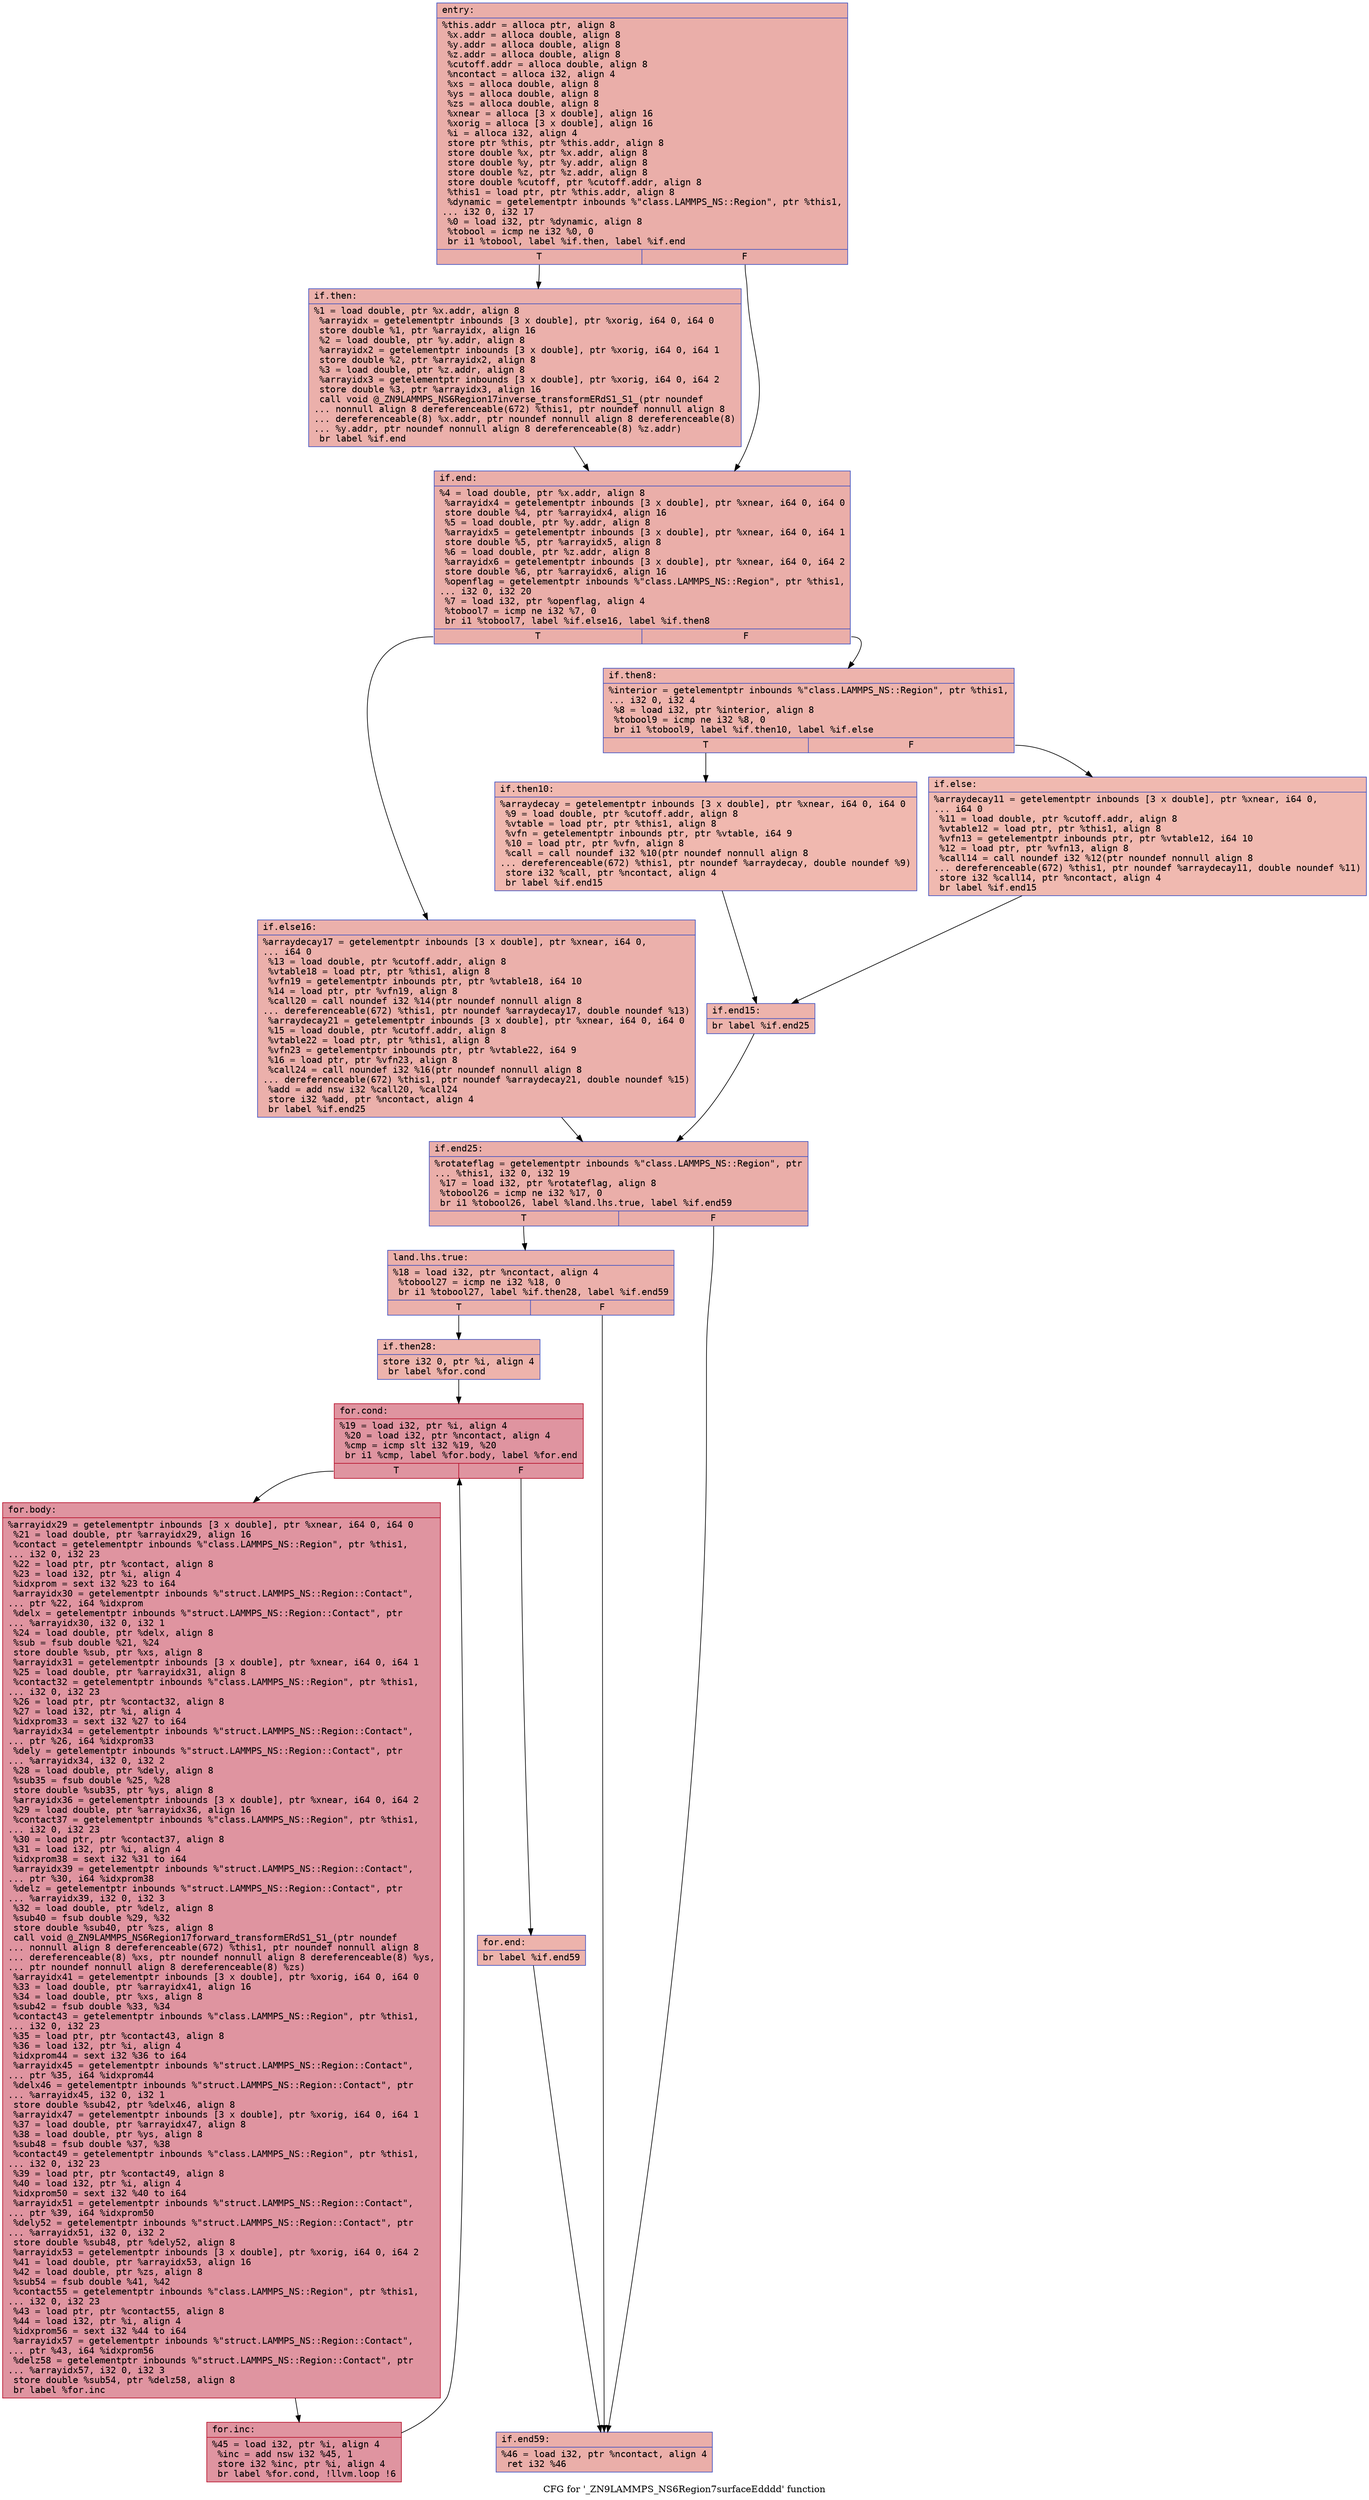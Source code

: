 digraph "CFG for '_ZN9LAMMPS_NS6Region7surfaceEdddd' function" {
	label="CFG for '_ZN9LAMMPS_NS6Region7surfaceEdddd' function";

	Node0x562b2776d130 [shape=record,color="#3d50c3ff", style=filled, fillcolor="#d0473d70" fontname="Courier",label="{entry:\l|  %this.addr = alloca ptr, align 8\l  %x.addr = alloca double, align 8\l  %y.addr = alloca double, align 8\l  %z.addr = alloca double, align 8\l  %cutoff.addr = alloca double, align 8\l  %ncontact = alloca i32, align 4\l  %xs = alloca double, align 8\l  %ys = alloca double, align 8\l  %zs = alloca double, align 8\l  %xnear = alloca [3 x double], align 16\l  %xorig = alloca [3 x double], align 16\l  %i = alloca i32, align 4\l  store ptr %this, ptr %this.addr, align 8\l  store double %x, ptr %x.addr, align 8\l  store double %y, ptr %y.addr, align 8\l  store double %z, ptr %z.addr, align 8\l  store double %cutoff, ptr %cutoff.addr, align 8\l  %this1 = load ptr, ptr %this.addr, align 8\l  %dynamic = getelementptr inbounds %\"class.LAMMPS_NS::Region\", ptr %this1,\l... i32 0, i32 17\l  %0 = load i32, ptr %dynamic, align 8\l  %tobool = icmp ne i32 %0, 0\l  br i1 %tobool, label %if.then, label %if.end\l|{<s0>T|<s1>F}}"];
	Node0x562b2776d130:s0 -> Node0x562b2776e1d0[tooltip="entry -> if.then\nProbability 62.50%" ];
	Node0x562b2776d130:s1 -> Node0x562b2776e240[tooltip="entry -> if.end\nProbability 37.50%" ];
	Node0x562b2776e1d0 [shape=record,color="#3d50c3ff", style=filled, fillcolor="#d24b4070" fontname="Courier",label="{if.then:\l|  %1 = load double, ptr %x.addr, align 8\l  %arrayidx = getelementptr inbounds [3 x double], ptr %xorig, i64 0, i64 0\l  store double %1, ptr %arrayidx, align 16\l  %2 = load double, ptr %y.addr, align 8\l  %arrayidx2 = getelementptr inbounds [3 x double], ptr %xorig, i64 0, i64 1\l  store double %2, ptr %arrayidx2, align 8\l  %3 = load double, ptr %z.addr, align 8\l  %arrayidx3 = getelementptr inbounds [3 x double], ptr %xorig, i64 0, i64 2\l  store double %3, ptr %arrayidx3, align 16\l  call void @_ZN9LAMMPS_NS6Region17inverse_transformERdS1_S1_(ptr noundef\l... nonnull align 8 dereferenceable(672) %this1, ptr noundef nonnull align 8\l... dereferenceable(8) %x.addr, ptr noundef nonnull align 8 dereferenceable(8)\l... %y.addr, ptr noundef nonnull align 8 dereferenceable(8) %z.addr)\l  br label %if.end\l}"];
	Node0x562b2776e1d0 -> Node0x562b2776e240[tooltip="if.then -> if.end\nProbability 100.00%" ];
	Node0x562b2776e240 [shape=record,color="#3d50c3ff", style=filled, fillcolor="#d0473d70" fontname="Courier",label="{if.end:\l|  %4 = load double, ptr %x.addr, align 8\l  %arrayidx4 = getelementptr inbounds [3 x double], ptr %xnear, i64 0, i64 0\l  store double %4, ptr %arrayidx4, align 16\l  %5 = load double, ptr %y.addr, align 8\l  %arrayidx5 = getelementptr inbounds [3 x double], ptr %xnear, i64 0, i64 1\l  store double %5, ptr %arrayidx5, align 8\l  %6 = load double, ptr %z.addr, align 8\l  %arrayidx6 = getelementptr inbounds [3 x double], ptr %xnear, i64 0, i64 2\l  store double %6, ptr %arrayidx6, align 16\l  %openflag = getelementptr inbounds %\"class.LAMMPS_NS::Region\", ptr %this1,\l... i32 0, i32 20\l  %7 = load i32, ptr %openflag, align 4\l  %tobool7 = icmp ne i32 %7, 0\l  br i1 %tobool7, label %if.else16, label %if.then8\l|{<s0>T|<s1>F}}"];
	Node0x562b2776e240:s0 -> Node0x562b2776f560[tooltip="if.end -> if.else16\nProbability 62.50%" ];
	Node0x562b2776e240:s1 -> Node0x562b2776f5e0[tooltip="if.end -> if.then8\nProbability 37.50%" ];
	Node0x562b2776f5e0 [shape=record,color="#3d50c3ff", style=filled, fillcolor="#d6524470" fontname="Courier",label="{if.then8:\l|  %interior = getelementptr inbounds %\"class.LAMMPS_NS::Region\", ptr %this1,\l... i32 0, i32 4\l  %8 = load i32, ptr %interior, align 8\l  %tobool9 = icmp ne i32 %8, 0\l  br i1 %tobool9, label %if.then10, label %if.else\l|{<s0>T|<s1>F}}"];
	Node0x562b2776f5e0:s0 -> Node0x562b2776f930[tooltip="if.then8 -> if.then10\nProbability 62.50%" ];
	Node0x562b2776f5e0:s1 -> Node0x562b2776f9b0[tooltip="if.then8 -> if.else\nProbability 37.50%" ];
	Node0x562b2776f930 [shape=record,color="#3d50c3ff", style=filled, fillcolor="#dc5d4a70" fontname="Courier",label="{if.then10:\l|  %arraydecay = getelementptr inbounds [3 x double], ptr %xnear, i64 0, i64 0\l  %9 = load double, ptr %cutoff.addr, align 8\l  %vtable = load ptr, ptr %this1, align 8\l  %vfn = getelementptr inbounds ptr, ptr %vtable, i64 9\l  %10 = load ptr, ptr %vfn, align 8\l  %call = call noundef i32 %10(ptr noundef nonnull align 8\l... dereferenceable(672) %this1, ptr noundef %arraydecay, double noundef %9)\l  store i32 %call, ptr %ncontact, align 4\l  br label %if.end15\l}"];
	Node0x562b2776f930 -> Node0x562b27770010[tooltip="if.then10 -> if.end15\nProbability 100.00%" ];
	Node0x562b2776f9b0 [shape=record,color="#3d50c3ff", style=filled, fillcolor="#de614d70" fontname="Courier",label="{if.else:\l|  %arraydecay11 = getelementptr inbounds [3 x double], ptr %xnear, i64 0,\l... i64 0\l  %11 = load double, ptr %cutoff.addr, align 8\l  %vtable12 = load ptr, ptr %this1, align 8\l  %vfn13 = getelementptr inbounds ptr, ptr %vtable12, i64 10\l  %12 = load ptr, ptr %vfn13, align 8\l  %call14 = call noundef i32 %12(ptr noundef nonnull align 8\l... dereferenceable(672) %this1, ptr noundef %arraydecay11, double noundef %11)\l  store i32 %call14, ptr %ncontact, align 4\l  br label %if.end15\l}"];
	Node0x562b2776f9b0 -> Node0x562b27770010[tooltip="if.else -> if.end15\nProbability 100.00%" ];
	Node0x562b27770010 [shape=record,color="#3d50c3ff", style=filled, fillcolor="#d6524470" fontname="Courier",label="{if.end15:\l|  br label %if.end25\l}"];
	Node0x562b27770010 -> Node0x562b27770610[tooltip="if.end15 -> if.end25\nProbability 100.00%" ];
	Node0x562b2776f560 [shape=record,color="#3d50c3ff", style=filled, fillcolor="#d24b4070" fontname="Courier",label="{if.else16:\l|  %arraydecay17 = getelementptr inbounds [3 x double], ptr %xnear, i64 0,\l... i64 0\l  %13 = load double, ptr %cutoff.addr, align 8\l  %vtable18 = load ptr, ptr %this1, align 8\l  %vfn19 = getelementptr inbounds ptr, ptr %vtable18, i64 10\l  %14 = load ptr, ptr %vfn19, align 8\l  %call20 = call noundef i32 %14(ptr noundef nonnull align 8\l... dereferenceable(672) %this1, ptr noundef %arraydecay17, double noundef %13)\l  %arraydecay21 = getelementptr inbounds [3 x double], ptr %xnear, i64 0, i64 0\l  %15 = load double, ptr %cutoff.addr, align 8\l  %vtable22 = load ptr, ptr %this1, align 8\l  %vfn23 = getelementptr inbounds ptr, ptr %vtable22, i64 9\l  %16 = load ptr, ptr %vfn23, align 8\l  %call24 = call noundef i32 %16(ptr noundef nonnull align 8\l... dereferenceable(672) %this1, ptr noundef %arraydecay21, double noundef %15)\l  %add = add nsw i32 %call20, %call24\l  store i32 %add, ptr %ncontact, align 4\l  br label %if.end25\l}"];
	Node0x562b2776f560 -> Node0x562b27770610[tooltip="if.else16 -> if.end25\nProbability 100.00%" ];
	Node0x562b27770610 [shape=record,color="#3d50c3ff", style=filled, fillcolor="#d0473d70" fontname="Courier",label="{if.end25:\l|  %rotateflag = getelementptr inbounds %\"class.LAMMPS_NS::Region\", ptr\l... %this1, i32 0, i32 19\l  %17 = load i32, ptr %rotateflag, align 8\l  %tobool26 = icmp ne i32 %17, 0\l  br i1 %tobool26, label %land.lhs.true, label %if.end59\l|{<s0>T|<s1>F}}"];
	Node0x562b27770610:s0 -> Node0x562b27771860[tooltip="if.end25 -> land.lhs.true\nProbability 62.50%" ];
	Node0x562b27770610:s1 -> Node0x562b277718e0[tooltip="if.end25 -> if.end59\nProbability 37.50%" ];
	Node0x562b27771860 [shape=record,color="#3d50c3ff", style=filled, fillcolor="#d24b4070" fontname="Courier",label="{land.lhs.true:\l|  %18 = load i32, ptr %ncontact, align 4\l  %tobool27 = icmp ne i32 %18, 0\l  br i1 %tobool27, label %if.then28, label %if.end59\l|{<s0>T|<s1>F}}"];
	Node0x562b27771860:s0 -> Node0x562b27771b50[tooltip="land.lhs.true -> if.then28\nProbability 62.50%" ];
	Node0x562b27771860:s1 -> Node0x562b277718e0[tooltip="land.lhs.true -> if.end59\nProbability 37.50%" ];
	Node0x562b27771b50 [shape=record,color="#3d50c3ff", style=filled, fillcolor="#d6524470" fontname="Courier",label="{if.then28:\l|  store i32 0, ptr %i, align 4\l  br label %for.cond\l}"];
	Node0x562b27771b50 -> Node0x562b27771d20[tooltip="if.then28 -> for.cond\nProbability 100.00%" ];
	Node0x562b27771d20 [shape=record,color="#b70d28ff", style=filled, fillcolor="#b70d2870" fontname="Courier",label="{for.cond:\l|  %19 = load i32, ptr %i, align 4\l  %20 = load i32, ptr %ncontact, align 4\l  %cmp = icmp slt i32 %19, %20\l  br i1 %cmp, label %for.body, label %for.end\l|{<s0>T|<s1>F}}"];
	Node0x562b27771d20:s0 -> Node0x562b27771fc0[tooltip="for.cond -> for.body\nProbability 96.88%" ];
	Node0x562b27771d20:s1 -> Node0x562b27772040[tooltip="for.cond -> for.end\nProbability 3.12%" ];
	Node0x562b27771fc0 [shape=record,color="#b70d28ff", style=filled, fillcolor="#b70d2870" fontname="Courier",label="{for.body:\l|  %arrayidx29 = getelementptr inbounds [3 x double], ptr %xnear, i64 0, i64 0\l  %21 = load double, ptr %arrayidx29, align 16\l  %contact = getelementptr inbounds %\"class.LAMMPS_NS::Region\", ptr %this1,\l... i32 0, i32 23\l  %22 = load ptr, ptr %contact, align 8\l  %23 = load i32, ptr %i, align 4\l  %idxprom = sext i32 %23 to i64\l  %arrayidx30 = getelementptr inbounds %\"struct.LAMMPS_NS::Region::Contact\",\l... ptr %22, i64 %idxprom\l  %delx = getelementptr inbounds %\"struct.LAMMPS_NS::Region::Contact\", ptr\l... %arrayidx30, i32 0, i32 1\l  %24 = load double, ptr %delx, align 8\l  %sub = fsub double %21, %24\l  store double %sub, ptr %xs, align 8\l  %arrayidx31 = getelementptr inbounds [3 x double], ptr %xnear, i64 0, i64 1\l  %25 = load double, ptr %arrayidx31, align 8\l  %contact32 = getelementptr inbounds %\"class.LAMMPS_NS::Region\", ptr %this1,\l... i32 0, i32 23\l  %26 = load ptr, ptr %contact32, align 8\l  %27 = load i32, ptr %i, align 4\l  %idxprom33 = sext i32 %27 to i64\l  %arrayidx34 = getelementptr inbounds %\"struct.LAMMPS_NS::Region::Contact\",\l... ptr %26, i64 %idxprom33\l  %dely = getelementptr inbounds %\"struct.LAMMPS_NS::Region::Contact\", ptr\l... %arrayidx34, i32 0, i32 2\l  %28 = load double, ptr %dely, align 8\l  %sub35 = fsub double %25, %28\l  store double %sub35, ptr %ys, align 8\l  %arrayidx36 = getelementptr inbounds [3 x double], ptr %xnear, i64 0, i64 2\l  %29 = load double, ptr %arrayidx36, align 16\l  %contact37 = getelementptr inbounds %\"class.LAMMPS_NS::Region\", ptr %this1,\l... i32 0, i32 23\l  %30 = load ptr, ptr %contact37, align 8\l  %31 = load i32, ptr %i, align 4\l  %idxprom38 = sext i32 %31 to i64\l  %arrayidx39 = getelementptr inbounds %\"struct.LAMMPS_NS::Region::Contact\",\l... ptr %30, i64 %idxprom38\l  %delz = getelementptr inbounds %\"struct.LAMMPS_NS::Region::Contact\", ptr\l... %arrayidx39, i32 0, i32 3\l  %32 = load double, ptr %delz, align 8\l  %sub40 = fsub double %29, %32\l  store double %sub40, ptr %zs, align 8\l  call void @_ZN9LAMMPS_NS6Region17forward_transformERdS1_S1_(ptr noundef\l... nonnull align 8 dereferenceable(672) %this1, ptr noundef nonnull align 8\l... dereferenceable(8) %xs, ptr noundef nonnull align 8 dereferenceable(8) %ys,\l... ptr noundef nonnull align 8 dereferenceable(8) %zs)\l  %arrayidx41 = getelementptr inbounds [3 x double], ptr %xorig, i64 0, i64 0\l  %33 = load double, ptr %arrayidx41, align 16\l  %34 = load double, ptr %xs, align 8\l  %sub42 = fsub double %33, %34\l  %contact43 = getelementptr inbounds %\"class.LAMMPS_NS::Region\", ptr %this1,\l... i32 0, i32 23\l  %35 = load ptr, ptr %contact43, align 8\l  %36 = load i32, ptr %i, align 4\l  %idxprom44 = sext i32 %36 to i64\l  %arrayidx45 = getelementptr inbounds %\"struct.LAMMPS_NS::Region::Contact\",\l... ptr %35, i64 %idxprom44\l  %delx46 = getelementptr inbounds %\"struct.LAMMPS_NS::Region::Contact\", ptr\l... %arrayidx45, i32 0, i32 1\l  store double %sub42, ptr %delx46, align 8\l  %arrayidx47 = getelementptr inbounds [3 x double], ptr %xorig, i64 0, i64 1\l  %37 = load double, ptr %arrayidx47, align 8\l  %38 = load double, ptr %ys, align 8\l  %sub48 = fsub double %37, %38\l  %contact49 = getelementptr inbounds %\"class.LAMMPS_NS::Region\", ptr %this1,\l... i32 0, i32 23\l  %39 = load ptr, ptr %contact49, align 8\l  %40 = load i32, ptr %i, align 4\l  %idxprom50 = sext i32 %40 to i64\l  %arrayidx51 = getelementptr inbounds %\"struct.LAMMPS_NS::Region::Contact\",\l... ptr %39, i64 %idxprom50\l  %dely52 = getelementptr inbounds %\"struct.LAMMPS_NS::Region::Contact\", ptr\l... %arrayidx51, i32 0, i32 2\l  store double %sub48, ptr %dely52, align 8\l  %arrayidx53 = getelementptr inbounds [3 x double], ptr %xorig, i64 0, i64 2\l  %41 = load double, ptr %arrayidx53, align 16\l  %42 = load double, ptr %zs, align 8\l  %sub54 = fsub double %41, %42\l  %contact55 = getelementptr inbounds %\"class.LAMMPS_NS::Region\", ptr %this1,\l... i32 0, i32 23\l  %43 = load ptr, ptr %contact55, align 8\l  %44 = load i32, ptr %i, align 4\l  %idxprom56 = sext i32 %44 to i64\l  %arrayidx57 = getelementptr inbounds %\"struct.LAMMPS_NS::Region::Contact\",\l... ptr %43, i64 %idxprom56\l  %delz58 = getelementptr inbounds %\"struct.LAMMPS_NS::Region::Contact\", ptr\l... %arrayidx57, i32 0, i32 3\l  store double %sub54, ptr %delz58, align 8\l  br label %for.inc\l}"];
	Node0x562b27771fc0 -> Node0x562b27775640[tooltip="for.body -> for.inc\nProbability 100.00%" ];
	Node0x562b27775640 [shape=record,color="#b70d28ff", style=filled, fillcolor="#b70d2870" fontname="Courier",label="{for.inc:\l|  %45 = load i32, ptr %i, align 4\l  %inc = add nsw i32 %45, 1\l  store i32 %inc, ptr %i, align 4\l  br label %for.cond, !llvm.loop !6\l}"];
	Node0x562b27775640 -> Node0x562b27771d20[tooltip="for.inc -> for.cond\nProbability 100.00%" ];
	Node0x562b27772040 [shape=record,color="#3d50c3ff", style=filled, fillcolor="#d6524470" fontname="Courier",label="{for.end:\l|  br label %if.end59\l}"];
	Node0x562b27772040 -> Node0x562b277718e0[tooltip="for.end -> if.end59\nProbability 100.00%" ];
	Node0x562b277718e0 [shape=record,color="#3d50c3ff", style=filled, fillcolor="#d0473d70" fontname="Courier",label="{if.end59:\l|  %46 = load i32, ptr %ncontact, align 4\l  ret i32 %46\l}"];
}
